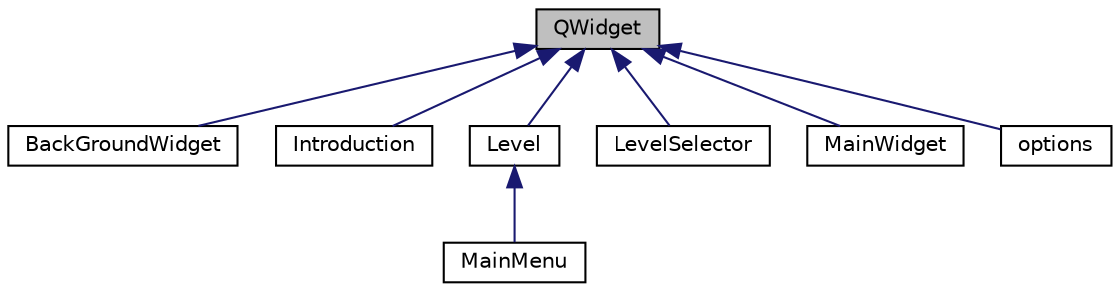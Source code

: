 digraph G
{
  edge [fontname="Helvetica",fontsize="10",labelfontname="Helvetica",labelfontsize="10"];
  node [fontname="Helvetica",fontsize="10",shape=record];
  Node1 [label="QWidget",height=0.2,width=0.4,color="black", fillcolor="grey75", style="filled" fontcolor="black"];
  Node1 -> Node2 [dir="back",color="midnightblue",fontsize="10",style="solid",fontname="Helvetica"];
  Node2 [label="BackGroundWidget",height=0.2,width=0.4,color="black", fillcolor="white", style="filled",URL="$d2/d7a/classBackGroundWidget.html"];
  Node1 -> Node3 [dir="back",color="midnightblue",fontsize="10",style="solid",fontname="Helvetica"];
  Node3 [label="Introduction",height=0.2,width=0.4,color="black", fillcolor="white", style="filled",URL="$d0/d24/classIntroduction.html"];
  Node1 -> Node4 [dir="back",color="midnightblue",fontsize="10",style="solid",fontname="Helvetica"];
  Node4 [label="Level",height=0.2,width=0.4,color="black", fillcolor="white", style="filled",URL="$d2/d9d/classLevel.html"];
  Node4 -> Node5 [dir="back",color="midnightblue",fontsize="10",style="solid",fontname="Helvetica"];
  Node5 [label="MainMenu",height=0.2,width=0.4,color="black", fillcolor="white", style="filled",URL="$d9/d0a/classMainMenu.html"];
  Node1 -> Node6 [dir="back",color="midnightblue",fontsize="10",style="solid",fontname="Helvetica"];
  Node6 [label="LevelSelector",height=0.2,width=0.4,color="black", fillcolor="white", style="filled",URL="$db/d63/classLevelSelector.html"];
  Node1 -> Node7 [dir="back",color="midnightblue",fontsize="10",style="solid",fontname="Helvetica"];
  Node7 [label="MainWidget",height=0.2,width=0.4,color="black", fillcolor="white", style="filled",URL="$d9/d73/classMainWidget.html"];
  Node1 -> Node8 [dir="back",color="midnightblue",fontsize="10",style="solid",fontname="Helvetica"];
  Node8 [label="options",height=0.2,width=0.4,color="black", fillcolor="white", style="filled",URL="$d4/d84/classoptions.html"];
}

